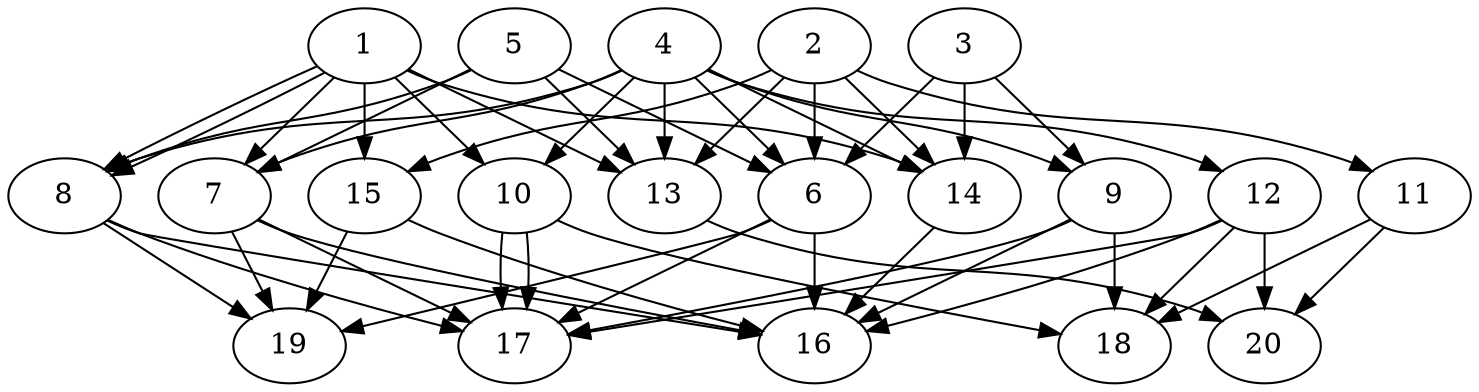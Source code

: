 // DAG automatically generated by daggen at Tue Jul 23 14:34:08 2019
// ./daggen --dot -n 20 --ccr 0.3 --fat 0.7 --regular 0.5 --density 0.8 --mindata 5242880 --maxdata 52428800 
digraph G {
  1 [size="71430827", alpha="0.18", expect_size="21429248"] 
  1 -> 7 [size ="21429248"]
  1 -> 8 [size ="21429248"]
  1 -> 8 [size ="21429248"]
  1 -> 10 [size ="21429248"]
  1 -> 13 [size ="21429248"]
  1 -> 14 [size ="21429248"]
  1 -> 15 [size ="21429248"]
  2 [size="96068267", alpha="0.06", expect_size="28820480"] 
  2 -> 6 [size ="28820480"]
  2 -> 11 [size ="28820480"]
  2 -> 13 [size ="28820480"]
  2 -> 14 [size ="28820480"]
  2 -> 15 [size ="28820480"]
  3 [size="102679893", alpha="0.17", expect_size="30803968"] 
  3 -> 6 [size ="30803968"]
  3 -> 9 [size ="30803968"]
  3 -> 14 [size ="30803968"]
  4 [size="164123307", alpha="0.02", expect_size="49236992"] 
  4 -> 6 [size ="49236992"]
  4 -> 7 [size ="49236992"]
  4 -> 8 [size ="49236992"]
  4 -> 9 [size ="49236992"]
  4 -> 10 [size ="49236992"]
  4 -> 12 [size ="49236992"]
  4 -> 13 [size ="49236992"]
  4 -> 14 [size ="49236992"]
  5 [size="157784747", alpha="0.03", expect_size="47335424"] 
  5 -> 6 [size ="47335424"]
  5 -> 7 [size ="47335424"]
  5 -> 8 [size ="47335424"]
  5 -> 13 [size ="47335424"]
  6 [size="29484373", alpha="0.01", expect_size="8845312"] 
  6 -> 16 [size ="8845312"]
  6 -> 17 [size ="8845312"]
  6 -> 19 [size ="8845312"]
  7 [size="77066240", alpha="0.15", expect_size="23119872"] 
  7 -> 16 [size ="23119872"]
  7 -> 17 [size ="23119872"]
  7 -> 19 [size ="23119872"]
  8 [size="40294400", alpha="0.09", expect_size="12088320"] 
  8 -> 16 [size ="12088320"]
  8 -> 17 [size ="12088320"]
  8 -> 19 [size ="12088320"]
  9 [size="88855893", alpha="0.01", expect_size="26656768"] 
  9 -> 16 [size ="26656768"]
  9 -> 17 [size ="26656768"]
  9 -> 18 [size ="26656768"]
  10 [size="106926080", alpha="0.17", expect_size="32077824"] 
  10 -> 17 [size ="32077824"]
  10 -> 17 [size ="32077824"]
  10 -> 18 [size ="32077824"]
  11 [size="53712213", alpha="0.14", expect_size="16113664"] 
  11 -> 18 [size ="16113664"]
  11 -> 20 [size ="16113664"]
  12 [size="35525973", alpha="0.18", expect_size="10657792"] 
  12 -> 16 [size ="10657792"]
  12 -> 17 [size ="10657792"]
  12 -> 18 [size ="10657792"]
  12 -> 20 [size ="10657792"]
  13 [size="81923413", alpha="0.14", expect_size="24577024"] 
  13 -> 20 [size ="24577024"]
  14 [size="55644160", alpha="0.09", expect_size="16693248"] 
  14 -> 16 [size ="16693248"]
  15 [size="71881387", alpha="0.11", expect_size="21564416"] 
  15 -> 16 [size ="21564416"]
  15 -> 19 [size ="21564416"]
  16 [size="92777813", alpha="0.15", expect_size="27833344"] 
  17 [size="104345600", alpha="0.01", expect_size="31303680"] 
  18 [size="65505280", alpha="0.07", expect_size="19651584"] 
  19 [size="137820160", alpha="0.19", expect_size="41346048"] 
  20 [size="142100480", alpha="0.14", expect_size="42630144"] 
}
